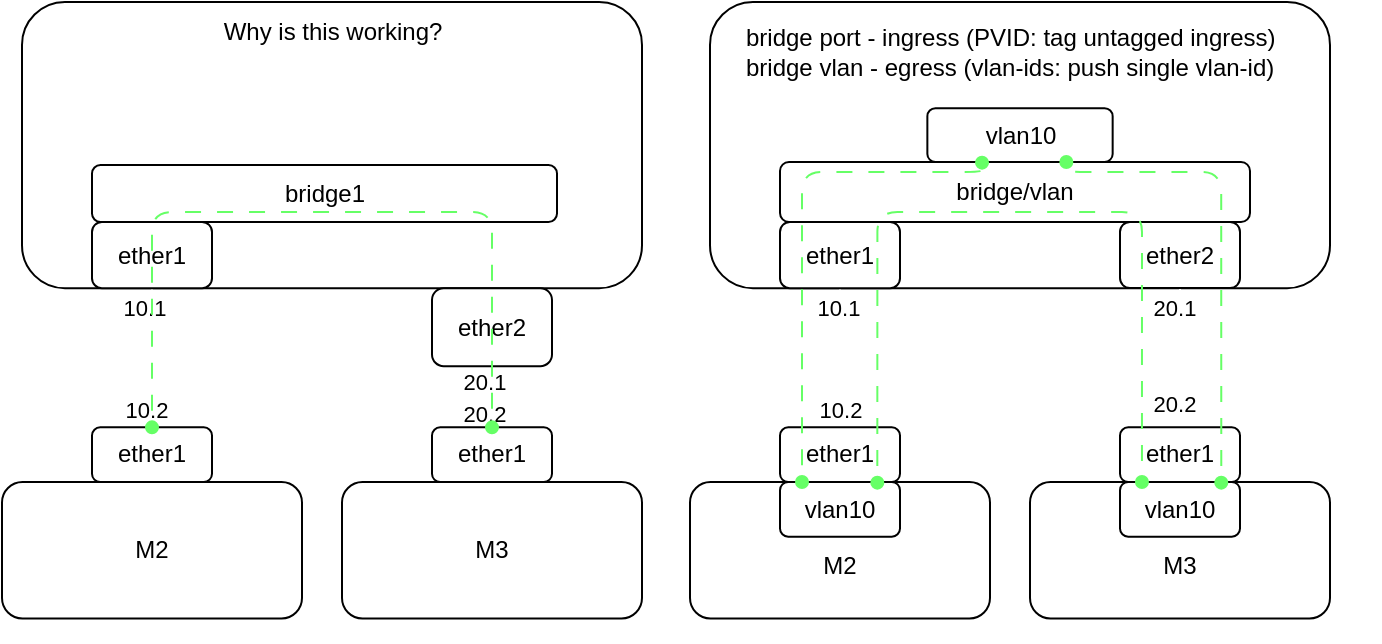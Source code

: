<mxfile version="24.8.3">
  <diagram name="Page-1" id="S-LyKqBnEukVfjIJMp-r">
    <mxGraphModel dx="668" dy="1240" grid="1" gridSize="5" guides="1" tooltips="1" connect="1" arrows="1" fold="1" page="1" pageScale="1" pageWidth="850" pageHeight="1100" math="0" shadow="0">
      <root>
        <mxCell id="0" />
        <mxCell id="1" parent="0" />
        <mxCell id="EWJrujR4eEeGzNGpfqsX-17" value="" style="group" parent="1" vertex="1" connectable="0">
          <mxGeometry x="80" y="230" width="320" height="320" as="geometry" />
        </mxCell>
        <mxCell id="EWJrujR4eEeGzNGpfqsX-3" value="" style="rounded=1;whiteSpace=wrap;html=1;" parent="EWJrujR4eEeGzNGpfqsX-17" vertex="1">
          <mxGeometry x="10" width="310" height="143.089" as="geometry" />
        </mxCell>
        <mxCell id="EWJrujR4eEeGzNGpfqsX-4" value="bridge1" style="rounded=1;whiteSpace=wrap;html=1;" parent="EWJrujR4eEeGzNGpfqsX-17" vertex="1">
          <mxGeometry x="45" y="81.54" width="232.5" height="28.46" as="geometry" />
        </mxCell>
        <mxCell id="EWJrujR4eEeGzNGpfqsX-9" style="edgeStyle=orthogonalEdgeStyle;rounded=0;orthogonalLoop=1;jettySize=auto;html=1;exitX=0.5;exitY=1;exitDx=0;exitDy=0;entryX=0.5;entryY=0;entryDx=0;entryDy=0;endArrow=none;endFill=0;strokeColor=#FFFFFF;" parent="EWJrujR4eEeGzNGpfqsX-17" source="EWJrujR4eEeGzNGpfqsX-1" target="EWJrujR4eEeGzNGpfqsX-7" edge="1">
          <mxGeometry relative="1" as="geometry" />
        </mxCell>
        <mxCell id="EWJrujR4eEeGzNGpfqsX-12" value="10.2" style="edgeLabel;html=1;align=center;verticalAlign=middle;resizable=0;points=[];" parent="EWJrujR4eEeGzNGpfqsX-9" vertex="1" connectable="0">
          <mxGeometry x="0.807" relative="1" as="geometry">
            <mxPoint x="-3" y="-2" as="offset" />
          </mxGeometry>
        </mxCell>
        <mxCell id="EWJrujR4eEeGzNGpfqsX-13" value="10.1" style="edgeLabel;html=1;align=center;verticalAlign=middle;resizable=0;points=[];" parent="EWJrujR4eEeGzNGpfqsX-9" vertex="1" connectable="0">
          <mxGeometry x="-0.728" y="-1" relative="1" as="geometry">
            <mxPoint x="-3" as="offset" />
          </mxGeometry>
        </mxCell>
        <mxCell id="EWJrujR4eEeGzNGpfqsX-1" value="ether1" style="rounded=1;whiteSpace=wrap;html=1;" parent="EWJrujR4eEeGzNGpfqsX-17" vertex="1">
          <mxGeometry x="45" y="110" width="60" height="33.09" as="geometry" />
        </mxCell>
        <mxCell id="EWJrujR4eEeGzNGpfqsX-10" style="edgeStyle=orthogonalEdgeStyle;rounded=0;orthogonalLoop=1;jettySize=auto;html=1;exitX=0.5;exitY=1;exitDx=0;exitDy=0;entryX=0.5;entryY=0;entryDx=0;entryDy=0;endArrow=none;endFill=0;strokeColor=#FFFFFF;" parent="EWJrujR4eEeGzNGpfqsX-17" source="EWJrujR4eEeGzNGpfqsX-2" target="EWJrujR4eEeGzNGpfqsX-8" edge="1">
          <mxGeometry relative="1" as="geometry" />
        </mxCell>
        <mxCell id="EWJrujR4eEeGzNGpfqsX-15" value="20.1" style="edgeLabel;html=1;align=center;verticalAlign=middle;resizable=0;points=[];" parent="EWJrujR4eEeGzNGpfqsX-10" vertex="1" connectable="0">
          <mxGeometry x="-0.689" relative="1" as="geometry">
            <mxPoint x="-4" y="3" as="offset" />
          </mxGeometry>
        </mxCell>
        <mxCell id="EWJrujR4eEeGzNGpfqsX-16" value="20.2" style="edgeLabel;html=1;align=center;verticalAlign=middle;resizable=0;points=[];" parent="EWJrujR4eEeGzNGpfqsX-10" vertex="1" connectable="0">
          <mxGeometry x="0.638" relative="1" as="geometry">
            <mxPoint x="-4" y="-1" as="offset" />
          </mxGeometry>
        </mxCell>
        <mxCell id="EWJrujR4eEeGzNGpfqsX-2" value="ether2" style="rounded=1;whiteSpace=wrap;html=1;" parent="EWJrujR4eEeGzNGpfqsX-17" vertex="1">
          <mxGeometry x="215" y="143.089" width="60" height="39.024" as="geometry" />
        </mxCell>
        <mxCell id="EWJrujR4eEeGzNGpfqsX-5" value="M2" style="rounded=1;whiteSpace=wrap;html=1;" parent="EWJrujR4eEeGzNGpfqsX-17" vertex="1">
          <mxGeometry y="240" width="150" height="68.29" as="geometry" />
        </mxCell>
        <mxCell id="EWJrujR4eEeGzNGpfqsX-6" value="M3" style="rounded=1;whiteSpace=wrap;html=1;" parent="EWJrujR4eEeGzNGpfqsX-17" vertex="1">
          <mxGeometry x="170" y="239.997" width="150" height="68.293" as="geometry" />
        </mxCell>
        <mxCell id="EWJrujR4eEeGzNGpfqsX-7" value="ether1" style="rounded=1;whiteSpace=wrap;html=1;" parent="EWJrujR4eEeGzNGpfqsX-17" vertex="1">
          <mxGeometry x="45" y="212.68" width="60" height="27.32" as="geometry" />
        </mxCell>
        <mxCell id="EWJrujR4eEeGzNGpfqsX-8" value="ether1" style="rounded=1;whiteSpace=wrap;html=1;" parent="EWJrujR4eEeGzNGpfqsX-17" vertex="1">
          <mxGeometry x="215" y="212.68" width="60" height="27.32" as="geometry" />
        </mxCell>
        <mxCell id="EWJrujR4eEeGzNGpfqsX-19" value="Why is this working?" style="text;html=1;align=center;verticalAlign=middle;whiteSpace=wrap;rounded=0;" parent="EWJrujR4eEeGzNGpfqsX-17" vertex="1">
          <mxGeometry x="72.5" width="185" height="30" as="geometry" />
        </mxCell>
        <mxCell id="EWJrujR4eEeGzNGpfqsX-20" style="edgeStyle=orthogonalEdgeStyle;rounded=1;orthogonalLoop=1;jettySize=auto;html=1;strokeColor=#66FF66;elbow=vertical;startArrow=oval;startFill=1;curved=0;exitX=0.5;exitY=0;exitDx=0;exitDy=0;flowAnimation=1;endArrow=oval;endFill=1;entryX=0.5;entryY=0;entryDx=0;entryDy=0;" parent="EWJrujR4eEeGzNGpfqsX-17" source="EWJrujR4eEeGzNGpfqsX-7" target="EWJrujR4eEeGzNGpfqsX-8" edge="1">
          <mxGeometry relative="1" as="geometry">
            <Array as="points">
              <mxPoint x="75" y="105" />
              <mxPoint x="245" y="105" />
            </Array>
            <mxPoint x="80" y="170" as="sourcePoint" />
            <mxPoint x="260" y="190" as="targetPoint" />
          </mxGeometry>
        </mxCell>
        <mxCell id="EWJrujR4eEeGzNGpfqsX-22" value="" style="group" parent="1" vertex="1" connectable="0">
          <mxGeometry x="424" y="230" width="345" height="320" as="geometry" />
        </mxCell>
        <mxCell id="EWJrujR4eEeGzNGpfqsX-23" value="" style="rounded=1;whiteSpace=wrap;html=1;" parent="EWJrujR4eEeGzNGpfqsX-22" vertex="1">
          <mxGeometry x="10" width="310" height="143.089" as="geometry" />
        </mxCell>
        <mxCell id="TltHTOF5UY6wrQ0CbbNr-3" value="&lt;div&gt;bridge/vlan&lt;/div&gt;" style="rounded=1;whiteSpace=wrap;html=1;" vertex="1" parent="EWJrujR4eEeGzNGpfqsX-22">
          <mxGeometry x="45" y="80" width="235" height="30" as="geometry" />
        </mxCell>
        <mxCell id="EWJrujR4eEeGzNGpfqsX-25" style="edgeStyle=orthogonalEdgeStyle;rounded=0;orthogonalLoop=1;jettySize=auto;html=1;exitX=0.5;exitY=1;exitDx=0;exitDy=0;entryX=0.5;entryY=0;entryDx=0;entryDy=0;endArrow=none;endFill=0;strokeColor=#FFFFFF;" parent="EWJrujR4eEeGzNGpfqsX-22" source="EWJrujR4eEeGzNGpfqsX-28" target="EWJrujR4eEeGzNGpfqsX-35" edge="1">
          <mxGeometry relative="1" as="geometry" />
        </mxCell>
        <mxCell id="EWJrujR4eEeGzNGpfqsX-26" value="10.2" style="edgeLabel;html=1;align=center;verticalAlign=middle;resizable=0;points=[];" parent="EWJrujR4eEeGzNGpfqsX-25" vertex="1" connectable="0">
          <mxGeometry x="0.807" relative="1" as="geometry">
            <mxPoint y="-2" as="offset" />
          </mxGeometry>
        </mxCell>
        <mxCell id="EWJrujR4eEeGzNGpfqsX-27" value="10.1" style="edgeLabel;html=1;align=center;verticalAlign=middle;resizable=0;points=[];" parent="EWJrujR4eEeGzNGpfqsX-25" vertex="1" connectable="0">
          <mxGeometry x="-0.728" y="-1" relative="1" as="geometry">
            <mxPoint as="offset" />
          </mxGeometry>
        </mxCell>
        <mxCell id="EWJrujR4eEeGzNGpfqsX-28" value="ether1" style="rounded=1;whiteSpace=wrap;html=1;" parent="EWJrujR4eEeGzNGpfqsX-22" vertex="1">
          <mxGeometry x="45" y="110" width="60" height="33.09" as="geometry" />
        </mxCell>
        <mxCell id="EWJrujR4eEeGzNGpfqsX-29" style="edgeStyle=orthogonalEdgeStyle;rounded=0;orthogonalLoop=1;jettySize=auto;html=1;exitX=0.5;exitY=1;exitDx=0;exitDy=0;entryX=0.5;entryY=0;entryDx=0;entryDy=0;endArrow=none;endFill=0;strokeColor=#FFFFFF;" parent="EWJrujR4eEeGzNGpfqsX-22" source="EWJrujR4eEeGzNGpfqsX-32" target="EWJrujR4eEeGzNGpfqsX-36" edge="1">
          <mxGeometry relative="1" as="geometry" />
        </mxCell>
        <mxCell id="EWJrujR4eEeGzNGpfqsX-30" value="20.1" style="edgeLabel;html=1;align=center;verticalAlign=middle;resizable=0;points=[];" parent="EWJrujR4eEeGzNGpfqsX-29" vertex="1" connectable="0">
          <mxGeometry x="-0.689" relative="1" as="geometry">
            <mxPoint x="-3" y="-1" as="offset" />
          </mxGeometry>
        </mxCell>
        <mxCell id="EWJrujR4eEeGzNGpfqsX-31" value="20.2" style="edgeLabel;html=1;align=center;verticalAlign=middle;resizable=0;points=[];" parent="EWJrujR4eEeGzNGpfqsX-29" vertex="1" connectable="0">
          <mxGeometry x="0.638" relative="1" as="geometry">
            <mxPoint x="-3" y="1" as="offset" />
          </mxGeometry>
        </mxCell>
        <mxCell id="EWJrujR4eEeGzNGpfqsX-32" value="ether2" style="rounded=1;whiteSpace=wrap;html=1;" parent="EWJrujR4eEeGzNGpfqsX-22" vertex="1">
          <mxGeometry x="215" y="110" width="60" height="33" as="geometry" />
        </mxCell>
        <mxCell id="EWJrujR4eEeGzNGpfqsX-33" value="&lt;div&gt;&lt;br&gt;&lt;/div&gt;&lt;div&gt;M2&lt;/div&gt;" style="rounded=1;whiteSpace=wrap;html=1;" parent="EWJrujR4eEeGzNGpfqsX-22" vertex="1">
          <mxGeometry y="240" width="150" height="68.29" as="geometry" />
        </mxCell>
        <mxCell id="EWJrujR4eEeGzNGpfqsX-34" value="&lt;br&gt;&lt;div&gt;M3&lt;/div&gt;" style="rounded=1;whiteSpace=wrap;html=1;" parent="EWJrujR4eEeGzNGpfqsX-22" vertex="1">
          <mxGeometry x="170" y="239.997" width="150" height="68.293" as="geometry" />
        </mxCell>
        <mxCell id="EWJrujR4eEeGzNGpfqsX-35" value="ether1" style="rounded=1;whiteSpace=wrap;html=1;" parent="EWJrujR4eEeGzNGpfqsX-22" vertex="1">
          <mxGeometry x="45" y="212.68" width="60" height="27.32" as="geometry" />
        </mxCell>
        <mxCell id="EWJrujR4eEeGzNGpfqsX-36" value="ether1" style="rounded=1;whiteSpace=wrap;html=1;" parent="EWJrujR4eEeGzNGpfqsX-22" vertex="1">
          <mxGeometry x="215" y="212.68" width="60" height="27.32" as="geometry" />
        </mxCell>
        <mxCell id="TltHTOF5UY6wrQ0CbbNr-6" value="vlan10" style="rounded=1;whiteSpace=wrap;html=1;" vertex="1" parent="EWJrujR4eEeGzNGpfqsX-22">
          <mxGeometry x="45" y="240" width="60" height="27.32" as="geometry" />
        </mxCell>
        <mxCell id="TltHTOF5UY6wrQ0CbbNr-7" value="vlan10" style="rounded=1;whiteSpace=wrap;html=1;" vertex="1" parent="EWJrujR4eEeGzNGpfqsX-22">
          <mxGeometry x="215" y="240" width="60" height="27.32" as="geometry" />
        </mxCell>
        <mxCell id="TltHTOF5UY6wrQ0CbbNr-1" value="vlan10" style="rounded=1;whiteSpace=wrap;html=1;" vertex="1" parent="EWJrujR4eEeGzNGpfqsX-22">
          <mxGeometry x="118.68" y="53.09" width="92.65" height="26.91" as="geometry" />
        </mxCell>
        <mxCell id="EWJrujR4eEeGzNGpfqsX-38" style="edgeStyle=orthogonalEdgeStyle;rounded=1;orthogonalLoop=1;jettySize=auto;html=1;strokeColor=#66FF66;startArrow=oval;startFill=1;elbow=vertical;flowAnimation=1;endArrow=oval;endFill=1;entryX=0.295;entryY=1.012;entryDx=0;entryDy=0;entryPerimeter=0;" parent="EWJrujR4eEeGzNGpfqsX-22" target="TltHTOF5UY6wrQ0CbbNr-1" edge="1">
          <mxGeometry relative="1" as="geometry">
            <Array as="points">
              <mxPoint x="56" y="85" />
              <mxPoint x="146" y="85" />
            </Array>
            <mxPoint x="56" y="240" as="sourcePoint" />
          </mxGeometry>
        </mxCell>
        <mxCell id="EWJrujR4eEeGzNGpfqsX-39" value="&lt;div&gt;bridge port - ingress (PVID: tag untagged ingress)&lt;/div&gt;&lt;div&gt;bridge vlan - egress (vlan-ids: push single vlan-id)&lt;br&gt;&lt;/div&gt;" style="text;html=1;align=left;verticalAlign=middle;whiteSpace=wrap;rounded=0;" parent="EWJrujR4eEeGzNGpfqsX-22" vertex="1">
          <mxGeometry x="26" y="5" width="280" height="40" as="geometry" />
        </mxCell>
        <mxCell id="TltHTOF5UY6wrQ0CbbNr-14" style="edgeStyle=orthogonalEdgeStyle;rounded=1;orthogonalLoop=1;jettySize=auto;html=1;strokeColor=#66FF66;startArrow=oval;startFill=1;elbow=vertical;flowAnimation=1;endArrow=oval;endFill=1;entryX=0.75;entryY=1;entryDx=0;entryDy=0;exitX=0.844;exitY=0.012;exitDx=0;exitDy=0;exitPerimeter=0;" edge="1" parent="EWJrujR4eEeGzNGpfqsX-22" source="TltHTOF5UY6wrQ0CbbNr-7" target="TltHTOF5UY6wrQ0CbbNr-1">
          <mxGeometry relative="1" as="geometry">
            <Array as="points">
              <mxPoint x="266" y="85" />
              <mxPoint x="188" y="85" />
            </Array>
            <mxPoint x="176" y="170" as="sourcePoint" />
            <mxPoint x="251" y="245" as="targetPoint" />
          </mxGeometry>
        </mxCell>
        <mxCell id="TltHTOF5UY6wrQ0CbbNr-15" style="edgeStyle=orthogonalEdgeStyle;rounded=1;orthogonalLoop=1;jettySize=auto;html=1;strokeColor=#66FF66;startArrow=oval;startFill=1;elbow=vertical;flowAnimation=1;endArrow=oval;endFill=1;entryX=0.183;entryY=0;entryDx=0;entryDy=0;entryPerimeter=0;exitX=0.811;exitY=0.012;exitDx=0;exitDy=0;exitPerimeter=0;" edge="1" parent="EWJrujR4eEeGzNGpfqsX-22" source="TltHTOF5UY6wrQ0CbbNr-6" target="TltHTOF5UY6wrQ0CbbNr-7">
          <mxGeometry relative="1" as="geometry">
            <Array as="points">
              <mxPoint x="94" y="105" />
              <mxPoint x="226" y="105" />
            </Array>
            <mxPoint x="86" y="240" as="sourcePoint" />
            <mxPoint x="245" y="240" as="targetPoint" />
          </mxGeometry>
        </mxCell>
      </root>
    </mxGraphModel>
  </diagram>
</mxfile>

